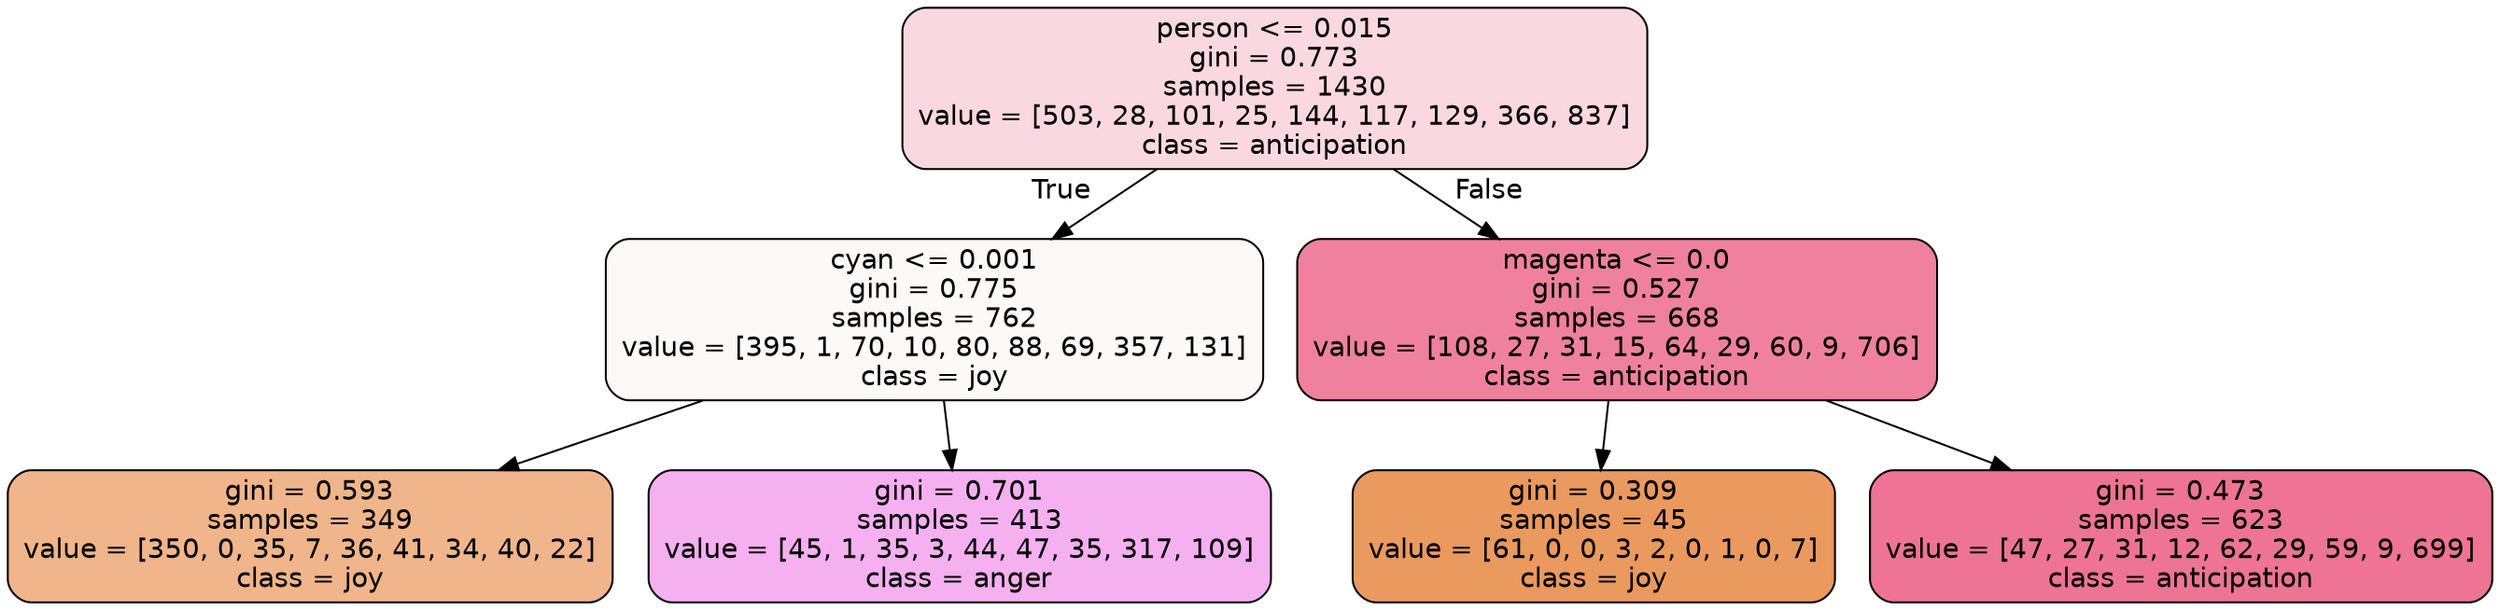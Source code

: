 digraph Tree {
node [shape=box, style="filled, rounded", color="black", fontname=helvetica] ;
edge [fontname=helvetica] ;
0 [label="person <= 0.015\ngini = 0.773\nsamples = 1430\nvalue = [503, 28, 101, 25, 144, 117, 129, 366, 837]\nclass = anticipation", fillcolor="#e5396431"] ;
1 [label="cyan <= 0.001\ngini = 0.775\nsamples = 762\nvalue = [395, 1, 70, 10, 80, 88, 69, 357, 131]\nclass = joy", fillcolor="#e581390b"] ;
0 -> 1 [labeldistance=2.5, labelangle=45, headlabel="True"] ;
2 [label="gini = 0.593\nsamples = 349\nvalue = [350, 0, 35, 7, 36, 41, 34, 40, 22]\nclass = joy", fillcolor="#e5813996"] ;
1 -> 2 ;
3 [label="gini = 0.701\nsamples = 413\nvalue = [45, 1, 35, 3, 44, 47, 35, 317, 109]\nclass = anger", fillcolor="#e539d765"] ;
1 -> 3 ;
4 [label="magenta <= 0.0\ngini = 0.527\nsamples = 668\nvalue = [108, 27, 31, 15, 64, 29, 60, 9, 706]\nclass = anticipation", fillcolor="#e53964a2"] ;
0 -> 4 [labeldistance=2.5, labelangle=-45, headlabel="False"] ;
5 [label="gini = 0.309\nsamples = 45\nvalue = [61, 0, 0, 3, 2, 0, 1, 0, 7]\nclass = joy", fillcolor="#e58139ce"] ;
4 -> 5 ;
6 [label="gini = 0.473\nsamples = 623\nvalue = [47, 27, 31, 12, 62, 29, 59, 9, 699]\nclass = anticipation", fillcolor="#e53964b2"] ;
4 -> 6 ;
}